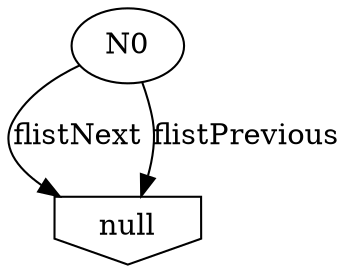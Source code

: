digraph s0 {
	nodesep=.5; ordering=out;
	null [ shape = invhouse ];
	N0->null 	[ label = flistNext ];
	N0->null 	[ label = flistPrevious ];
}
